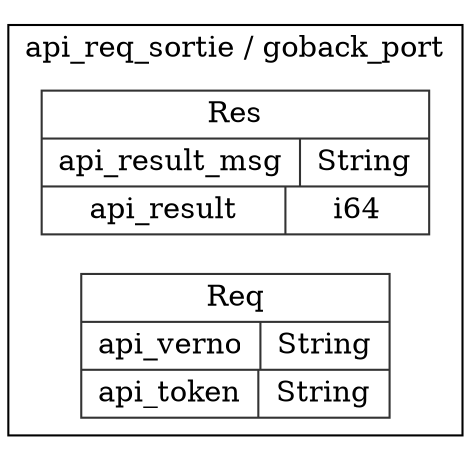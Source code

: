 digraph {
  rankdir=LR;
  subgraph cluster_0 {
    label="api_req_sortie / goback_port";
    node [style="filled", color=white, style="solid", color=gray20];
    api_req_sortie__goback_port__Res [label="<Res> Res  | { api_result_msg | <api_result_msg> String } | { api_result | <api_result> i64 }", shape=record];
    api_req_sortie__goback_port__Req [label="<Req> Req  | { api_verno | <api_verno> String } | { api_token | <api_token> String }", shape=record];
  }
}
